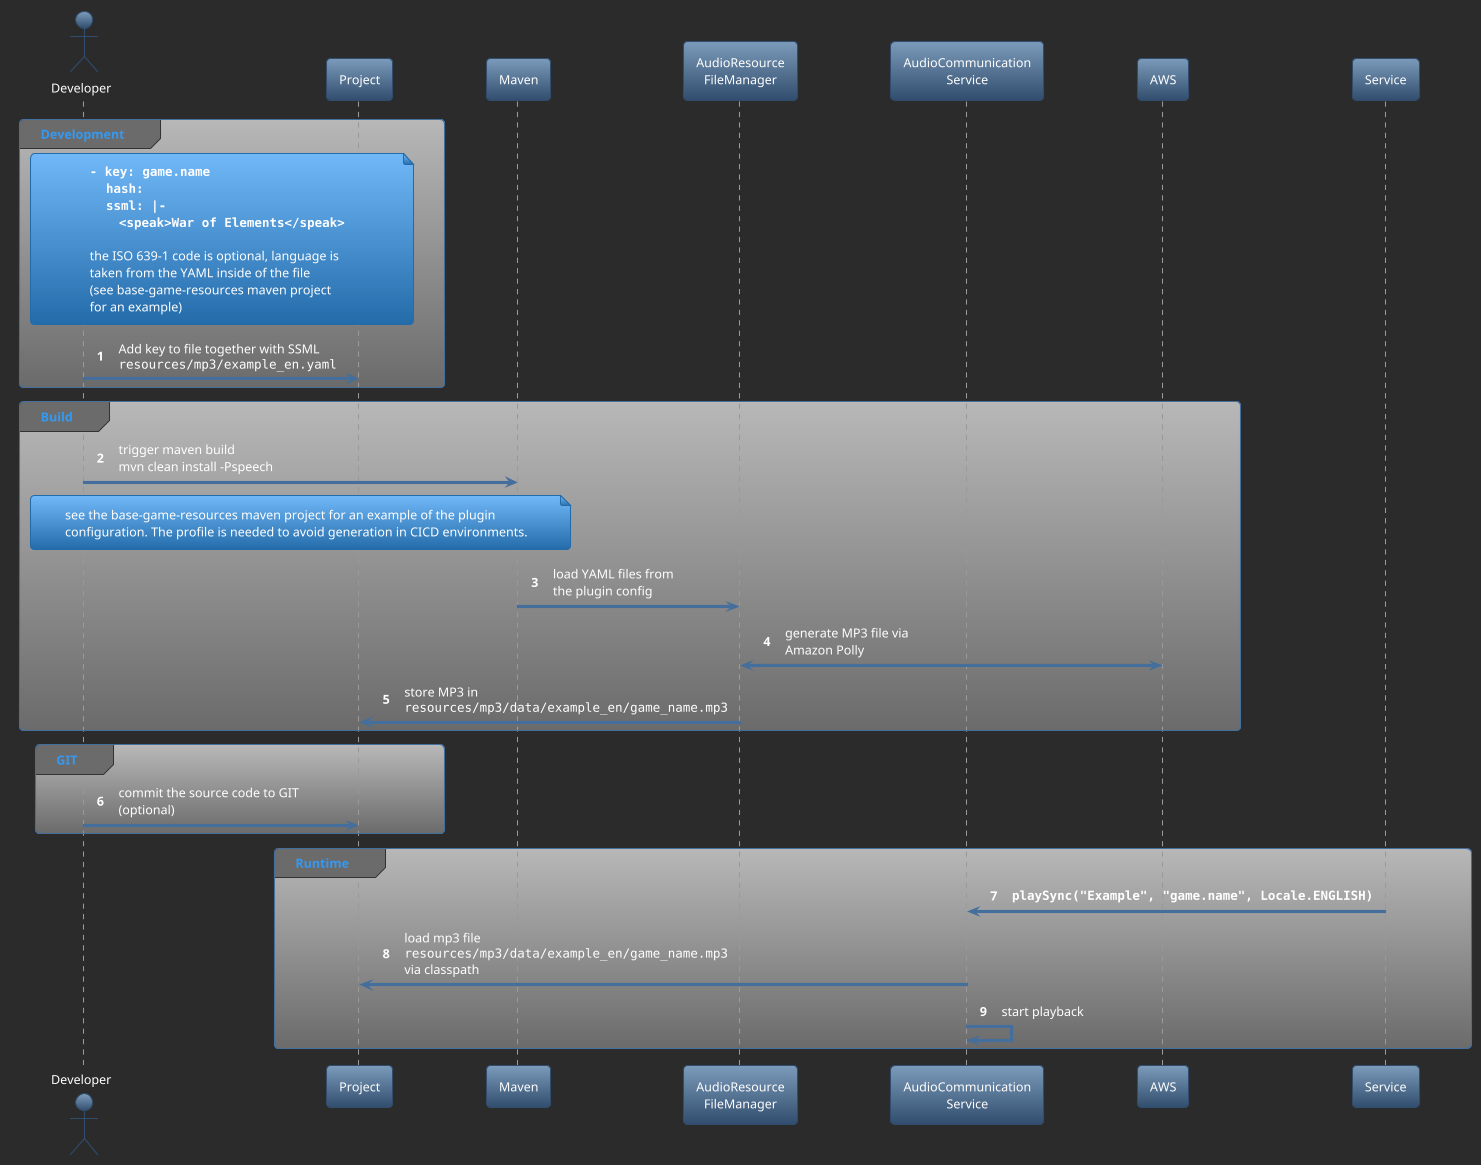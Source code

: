 @startuml
'https://plantuml.com/sequence-diagram
!theme spacelab
skinparam backgroundColor #2B2B2B

autonumber

actor "Developer" as DEV
participant "Project" as PRO
participant "Maven" as MAV
participant "AudioResource\nFileManager" as ARFM
participant "AudioCommunication\nService" as ACS

group Development
   note over DEV,PRO
   **""- key: game.name""**
        **""hash:""**
        **""ssml: |-""**
            **""<speak>War of Elements</speak>""**

   the ISO 639-1 code is optional, language is
   taken from the YAML inside of the file
   (see base-game-resources maven project
   for an example)
  end note
  DEV -> PRO: Add key to file together with SSML\n""resources/mp3/example_en.yaml""
end
group Build
 DEV -> MAV: trigger maven build\nmvn clean install -Pspeech
 note over DEV, MAV
   see the base-game-resources maven project for an example of the plugin
   configuration. The profile is needed to avoid generation in CICD environments.
 end note
 MAV -> ARFM: load YAML files from\nthe plugin config
 ARFM <-> AWS: generate MP3 file via\nAmazon Polly
 ARFM -> PRO: store MP3 in\n""resources/mp3/data/example_en/game_name.mp3""
end
group GIT
 DEV -> PRO: commit the source code to GIT\n(optional)
end
group Runtime
  Service -> ACS: **""playSync("Example", "game.name", Locale.ENGLISH)""**
  ACS -> PRO: load mp3 file\n""resources/mp3/data/example_en/game_name.mp3""\nvia classpath
  ACS -> ACS: start playback
end



@enduml